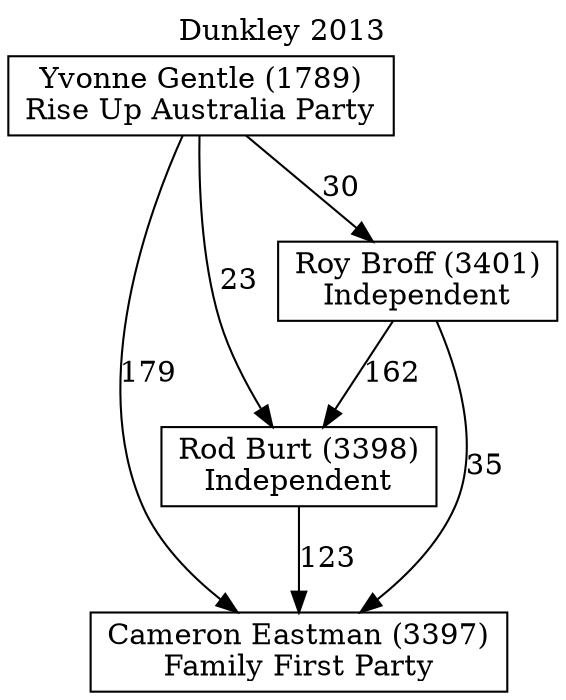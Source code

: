 // House preference flow
digraph "Cameron Eastman (3397)_Dunkley_2013" {
	graph [label="Dunkley 2013" labelloc=t mclimit=10]
	node [shape=box]
	"Cameron Eastman (3397)" [label="Cameron Eastman (3397)
Family First Party"]
	"Rod Burt (3398)" [label="Rod Burt (3398)
Independent"]
	"Roy Broff (3401)" [label="Roy Broff (3401)
Independent"]
	"Yvonne Gentle (1789)" [label="Yvonne Gentle (1789)
Rise Up Australia Party"]
	"Rod Burt (3398)" -> "Cameron Eastman (3397)" [label=123]
	"Roy Broff (3401)" -> "Rod Burt (3398)" [label=162]
	"Yvonne Gentle (1789)" -> "Roy Broff (3401)" [label=30]
	"Roy Broff (3401)" -> "Cameron Eastman (3397)" [label=35]
	"Yvonne Gentle (1789)" -> "Cameron Eastman (3397)" [label=179]
	"Yvonne Gentle (1789)" -> "Rod Burt (3398)" [label=23]
}
